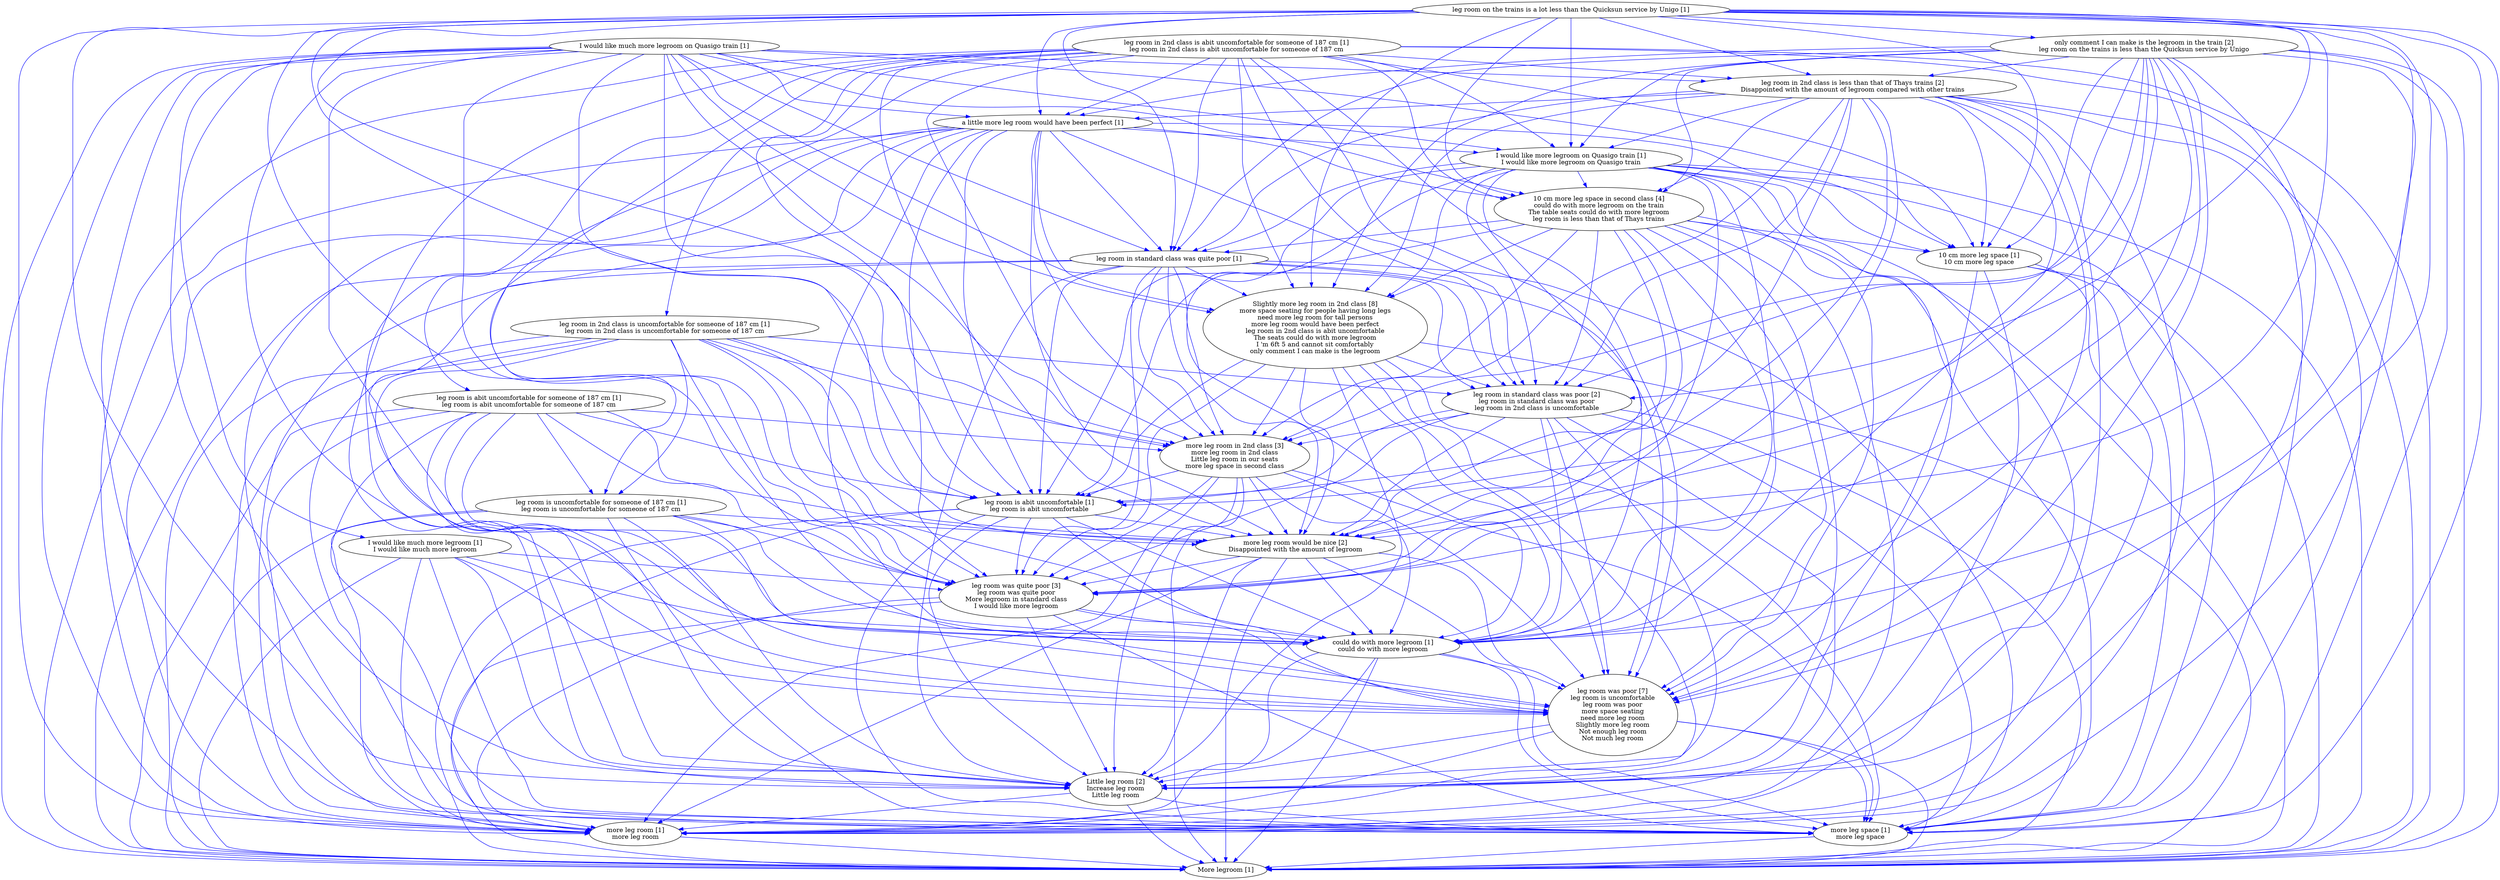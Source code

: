 digraph collapsedGraph {
"more leg room would be nice [2]\nDisappointed with the amount of legroom""more leg room in 2nd class [3]\nmore leg room in 2nd class\nLittle leg room in our seats\nmore leg space in second class""leg room was quite poor [3]\nleg room was quite poor\nMore legroom in standard class\nI would like more legroom""leg room was poor [7]\nleg room is uncomfortable\nleg room was poor\nmore space seating\nneed more leg room\nSlightly more leg room\nNot enough leg room\nNot much leg room""10 cm more leg space in second class [4]\ncould do with more legroom on the train\nThe table seats could do with more legroom\nleg room is less than that of Thays trains""leg room in standard class was poor [2]\nleg room in standard class was poor\nleg room in 2nd class is uncomfortable""Slightly more leg room in 2nd class [8]\nmore space seating for people having long legs\nneed more leg room for tall persons\nmore leg room would have been perfect\nleg room in 2nd class is abit uncomfortable\nThe seats could do with more legroom\nI 'm 6ft 5 and cannot sit comfortably\nonly comment I can make is the legroom""Little leg room [2]\nIncrease leg room\nLittle leg room""only comment I can make is the legroom in the train [2]\nleg room on the trains is less than the Quicksun service by Unigo""leg room in 2nd class is less than that of Thays trains [2]\nDisappointed with the amount of legroom compared with other trains""more leg space [1]\nmore leg space""10 cm more leg space [1]\n10 cm more leg space""I would like much more legroom on Quasigo train [1]""I would like more legroom on Quasigo train [1]\nI would like more legroom on Quasigo train""I would like much more legroom [1]\nI would like much more legroom""More legroom [1]""more leg room [1]\nmore leg room""a little more leg room would have been perfect [1]""could do with more legroom [1]\ncould do with more legroom""leg room in 2nd class is abit uncomfortable for someone of 187 cm [1]\nleg room in 2nd class is abit uncomfortable for someone of 187 cm""leg room is abit uncomfortable for someone of 187 cm [1]\nleg room is abit uncomfortable for someone of 187 cm""leg room is abit uncomfortable [1]\nleg room is abit uncomfortable""leg room is uncomfortable for someone of 187 cm [1]\nleg room is uncomfortable for someone of 187 cm""leg room in 2nd class is uncomfortable for someone of 187 cm [1]\nleg room in 2nd class is uncomfortable for someone of 187 cm""leg room in standard class was quite poor [1]""leg room on the trains is a lot less than the Quicksun service by Unigo [1]""leg room in standard class was poor [2]\nleg room in standard class was poor\nleg room in 2nd class is uncomfortable" -> "more leg room would be nice [2]\nDisappointed with the amount of legroom" [color=blue]
"leg room in standard class was poor [2]\nleg room in standard class was poor\nleg room in 2nd class is uncomfortable" -> "More legroom [1]" [color=blue]
"leg room was poor [7]\nleg room is uncomfortable\nleg room was poor\nmore space seating\nneed more leg room\nSlightly more leg room\nNot enough leg room\nNot much leg room" -> "Little leg room [2]\nIncrease leg room\nLittle leg room" [color=blue]
"I would like much more legroom [1]\nI would like much more legroom" -> "more leg space [1]\nmore leg space" [color=blue]
"leg room in standard class was poor [2]\nleg room in standard class was poor\nleg room in 2nd class is uncomfortable" -> "more leg room in 2nd class [3]\nmore leg room in 2nd class\nLittle leg room in our seats\nmore leg space in second class" [color=blue]
"leg room in standard class was poor [2]\nleg room in standard class was poor\nleg room in 2nd class is uncomfortable" -> "more leg room [1]\nmore leg room" [color=blue]
"leg room in 2nd class is less than that of Thays trains [2]\nDisappointed with the amount of legroom compared with other trains" -> "leg room in standard class was poor [2]\nleg room in standard class was poor\nleg room in 2nd class is uncomfortable" [color=blue]
"leg room in 2nd class is less than that of Thays trains [2]\nDisappointed with the amount of legroom compared with other trains" -> "more leg space [1]\nmore leg space" [color=blue]
"leg room in standard class was poor [2]\nleg room in standard class was poor\nleg room in 2nd class is uncomfortable" -> "Little leg room [2]\nIncrease leg room\nLittle leg room" [color=blue]
"more leg room would be nice [2]\nDisappointed with the amount of legroom" -> "leg room was quite poor [3]\nleg room was quite poor\nMore legroom in standard class\nI would like more legroom" [color=blue]
"I would like much more legroom [1]\nI would like much more legroom" -> "Little leg room [2]\nIncrease leg room\nLittle leg room" [color=blue]
"I would like much more legroom [1]\nI would like much more legroom" -> "More legroom [1]" [color=blue]
"leg room in standard class was poor [2]\nleg room in standard class was poor\nleg room in 2nd class is uncomfortable" -> "more leg space [1]\nmore leg space" [color=blue]
"more leg room would be nice [2]\nDisappointed with the amount of legroom" -> "could do with more legroom [1]\ncould do with more legroom" [color=blue]
"I would like much more legroom [1]\nI would like much more legroom" -> "more leg room [1]\nmore leg room" [color=blue]
"leg room in standard class was quite poor [1]" -> "leg room was quite poor [3]\nleg room was quite poor\nMore legroom in standard class\nI would like more legroom" [color=blue]
"leg room in standard class was quite poor [1]" -> "leg room is abit uncomfortable [1]\nleg room is abit uncomfortable" [color=blue]
"leg room in standard class was quite poor [1]" -> "could do with more legroom [1]\ncould do with more legroom" [color=blue]
"leg room in standard class was quite poor [1]" -> "more leg room in 2nd class [3]\nmore leg room in 2nd class\nLittle leg room in our seats\nmore leg space in second class" [color=blue]
"leg room in standard class was quite poor [1]" -> "Slightly more leg room in 2nd class [8]\nmore space seating for people having long legs\nneed more leg room for tall persons\nmore leg room would have been perfect\nleg room in 2nd class is abit uncomfortable\nThe seats could do with more legroom\nI 'm 6ft 5 and cannot sit comfortably\nonly comment I can make is the legroom" [color=blue]
"leg room was quite poor [3]\nleg room was quite poor\nMore legroom in standard class\nI would like more legroom" -> "more leg space [1]\nmore leg space" [color=blue]
"leg room was quite poor [3]\nleg room was quite poor\nMore legroom in standard class\nI would like more legroom" -> "more leg room [1]\nmore leg room" [color=blue]
"leg room was quite poor [3]\nleg room was quite poor\nMore legroom in standard class\nI would like more legroom" -> "Little leg room [2]\nIncrease leg room\nLittle leg room" [color=blue]
"leg room in 2nd class is less than that of Thays trains [2]\nDisappointed with the amount of legroom compared with other trains" -> "more leg room in 2nd class [3]\nmore leg room in 2nd class\nLittle leg room in our seats\nmore leg space in second class" [color=blue]
"leg room in 2nd class is less than that of Thays trains [2]\nDisappointed with the amount of legroom compared with other trains" -> "leg room is abit uncomfortable [1]\nleg room is abit uncomfortable" [color=blue]
"only comment I can make is the legroom in the train [2]\nleg room on the trains is less than the Quicksun service by Unigo" -> "leg room was quite poor [3]\nleg room was quite poor\nMore legroom in standard class\nI would like more legroom" [color=blue]
"only comment I can make is the legroom in the train [2]\nleg room on the trains is less than the Quicksun service by Unigo" -> "could do with more legroom [1]\ncould do with more legroom" [color=blue]
"only comment I can make is the legroom in the train [2]\nleg room on the trains is less than the Quicksun service by Unigo" -> "more leg room in 2nd class [3]\nmore leg room in 2nd class\nLittle leg room in our seats\nmore leg space in second class" [color=blue]
"only comment I can make is the legroom in the train [2]\nleg room on the trains is less than the Quicksun service by Unigo" -> "Slightly more leg room in 2nd class [8]\nmore space seating for people having long legs\nneed more leg room for tall persons\nmore leg room would have been perfect\nleg room in 2nd class is abit uncomfortable\nThe seats could do with more legroom\nI 'm 6ft 5 and cannot sit comfortably\nonly comment I can make is the legroom" [color=blue]
"leg room in 2nd class is abit uncomfortable for someone of 187 cm [1]\nleg room in 2nd class is abit uncomfortable for someone of 187 cm" -> "Slightly more leg room in 2nd class [8]\nmore space seating for people having long legs\nneed more leg room for tall persons\nmore leg room would have been perfect\nleg room in 2nd class is abit uncomfortable\nThe seats could do with more legroom\nI 'm 6ft 5 and cannot sit comfortably\nonly comment I can make is the legroom" [color=blue]
"leg room in 2nd class is abit uncomfortable for someone of 187 cm [1]\nleg room in 2nd class is abit uncomfortable for someone of 187 cm" -> "could do with more legroom [1]\ncould do with more legroom" [color=blue]
"a little more leg room would have been perfect [1]" -> "leg room was poor [7]\nleg room is uncomfortable\nleg room was poor\nmore space seating\nneed more leg room\nSlightly more leg room\nNot enough leg room\nNot much leg room" [color=blue]
"leg room in 2nd class is abit uncomfortable for someone of 187 cm [1]\nleg room in 2nd class is abit uncomfortable for someone of 187 cm" -> "leg room was quite poor [3]\nleg room was quite poor\nMore legroom in standard class\nI would like more legroom" [color=blue]
"a little more leg room would have been perfect [1]" -> "Slightly more leg room in 2nd class [8]\nmore space seating for people having long legs\nneed more leg room for tall persons\nmore leg room would have been perfect\nleg room in 2nd class is abit uncomfortable\nThe seats could do with more legroom\nI 'm 6ft 5 and cannot sit comfortably\nonly comment I can make is the legroom" [color=blue]
"leg room in 2nd class is abit uncomfortable for someone of 187 cm [1]\nleg room in 2nd class is abit uncomfortable for someone of 187 cm" -> "10 cm more leg space in second class [4]\ncould do with more legroom on the train\nThe table seats could do with more legroom\nleg room is less than that of Thays trains" [color=blue]
"leg room was quite poor [3]\nleg room was quite poor\nMore legroom in standard class\nI would like more legroom" -> "leg room was poor [7]\nleg room is uncomfortable\nleg room was poor\nmore space seating\nneed more leg room\nSlightly more leg room\nNot enough leg room\nNot much leg room" [color=blue]
"a little more leg room would have been perfect [1]" -> "leg room in standard class was quite poor [1]" [color=blue]
"more leg room in 2nd class [3]\nmore leg room in 2nd class\nLittle leg room in our seats\nmore leg space in second class" -> "Little leg room [2]\nIncrease leg room\nLittle leg room" [color=blue]
"more leg room in 2nd class [3]\nmore leg room in 2nd class\nLittle leg room in our seats\nmore leg space in second class" -> "more leg room [1]\nmore leg room" [color=blue]
"I would like more legroom on Quasigo train [1]\nI would like more legroom on Quasigo train" -> "more leg space [1]\nmore leg space" [color=blue]
"I would like more legroom on Quasigo train [1]\nI would like more legroom on Quasigo train" -> "leg room in standard class was poor [2]\nleg room in standard class was poor\nleg room in 2nd class is uncomfortable" [color=blue]
"a little more leg room would have been perfect [1]" -> "leg room in standard class was poor [2]\nleg room in standard class was poor\nleg room in 2nd class is uncomfortable" [color=blue]
"a little more leg room would have been perfect [1]" -> "more leg room would be nice [2]\nDisappointed with the amount of legroom" [color=blue]
"I would like more legroom on Quasigo train [1]\nI would like more legroom on Quasigo train" -> "Slightly more leg room in 2nd class [8]\nmore space seating for people having long legs\nneed more leg room for tall persons\nmore leg room would have been perfect\nleg room in 2nd class is abit uncomfortable\nThe seats could do with more legroom\nI 'm 6ft 5 and cannot sit comfortably\nonly comment I can make is the legroom" [color=blue]
"I would like more legroom on Quasigo train [1]\nI would like more legroom on Quasigo train" -> "More legroom [1]" [color=blue]
"I would like more legroom on Quasigo train [1]\nI would like more legroom on Quasigo train" -> "Little leg room [2]\nIncrease leg room\nLittle leg room" [color=blue]
"I would like more legroom on Quasigo train [1]\nI would like more legroom on Quasigo train" -> "more leg room [1]\nmore leg room" [color=blue]
"I would like much more legroom [1]\nI would like much more legroom" -> "leg room was quite poor [3]\nleg room was quite poor\nMore legroom in standard class\nI would like more legroom" [color=blue]
"Little leg room [2]\nIncrease leg room\nLittle leg room" -> "More legroom [1]" [color=blue]
"a little more leg room would have been perfect [1]" -> "10 cm more leg space in second class [4]\ncould do with more legroom on the train\nThe table seats could do with more legroom\nleg room is less than that of Thays trains" [color=blue]
"Little leg room [2]\nIncrease leg room\nLittle leg room" -> "more leg room [1]\nmore leg room" [color=blue]
"I would like more legroom on Quasigo train [1]\nI would like more legroom on Quasigo train" -> "leg room was quite poor [3]\nleg room was quite poor\nMore legroom in standard class\nI would like more legroom" [color=blue]
"I would like more legroom on Quasigo train [1]\nI would like more legroom on Quasigo train" -> "more leg room would be nice [2]\nDisappointed with the amount of legroom" [color=blue]
"I would like much more legroom [1]\nI would like much more legroom" -> "leg room was poor [7]\nleg room is uncomfortable\nleg room was poor\nmore space seating\nneed more leg room\nSlightly more leg room\nNot enough leg room\nNot much leg room" [color=blue]
"a little more leg room would have been perfect [1]" -> "more leg space [1]\nmore leg space" [color=blue]
"I would like more legroom on Quasigo train [1]\nI would like more legroom on Quasigo train" -> "10 cm more leg space in second class [4]\ncould do with more legroom on the train\nThe table seats could do with more legroom\nleg room is less than that of Thays trains" [color=blue]
"I would like more legroom on Quasigo train [1]\nI would like more legroom on Quasigo train" -> "more leg room in 2nd class [3]\nmore leg room in 2nd class\nLittle leg room in our seats\nmore leg space in second class" [color=blue]
"10 cm more leg space in second class [4]\ncould do with more legroom on the train\nThe table seats could do with more legroom\nleg room is less than that of Thays trains" -> "Slightly more leg room in 2nd class [8]\nmore space seating for people having long legs\nneed more leg room for tall persons\nmore leg room would have been perfect\nleg room in 2nd class is abit uncomfortable\nThe seats could do with more legroom\nI 'm 6ft 5 and cannot sit comfortably\nonly comment I can make is the legroom" [color=blue]
"10 cm more leg space in second class [4]\ncould do with more legroom on the train\nThe table seats could do with more legroom\nleg room is less than that of Thays trains" -> "could do with more legroom [1]\ncould do with more legroom" [color=blue]
"a little more leg room would have been perfect [1]" -> "Little leg room [2]\nIncrease leg room\nLittle leg room" [color=blue]
"a little more leg room would have been perfect [1]" -> "More legroom [1]" [color=blue]
"a little more leg room would have been perfect [1]" -> "more leg room [1]\nmore leg room" [color=blue]
"I would like more legroom on Quasigo train [1]\nI would like more legroom on Quasigo train" -> "leg room was poor [7]\nleg room is uncomfortable\nleg room was poor\nmore space seating\nneed more leg room\nSlightly more leg room\nNot enough leg room\nNot much leg room" [color=blue]
"a little more leg room would have been perfect [1]" -> "leg room was quite poor [3]\nleg room was quite poor\nMore legroom in standard class\nI would like more legroom" [color=blue]
"I would like more legroom on Quasigo train [1]\nI would like more legroom on Quasigo train" -> "leg room in standard class was quite poor [1]" [color=blue]
"a little more leg room would have been perfect [1]" -> "I would like more legroom on Quasigo train [1]\nI would like more legroom on Quasigo train" [color=blue]
"more leg room in 2nd class [3]\nmore leg room in 2nd class\nLittle leg room in our seats\nmore leg space in second class" -> "more leg space [1]\nmore leg space" [color=blue]
"leg room was quite poor [3]\nleg room was quite poor\nMore legroom in standard class\nI would like more legroom" -> "could do with more legroom [1]\ncould do with more legroom" [color=blue]
"leg room on the trains is a lot less than the Quicksun service by Unigo [1]" -> "10 cm more leg space in second class [4]\ncould do with more legroom on the train\nThe table seats could do with more legroom\nleg room is less than that of Thays trains" [color=blue]
"leg room in 2nd class is uncomfortable for someone of 187 cm [1]\nleg room in 2nd class is uncomfortable for someone of 187 cm" -> "could do with more legroom [1]\ncould do with more legroom" [color=blue]
"could do with more legroom [1]\ncould do with more legroom" -> "Little leg room [2]\nIncrease leg room\nLittle leg room" [color=blue]
"leg room on the trains is a lot less than the Quicksun service by Unigo [1]" -> "Slightly more leg room in 2nd class [8]\nmore space seating for people having long legs\nneed more leg room for tall persons\nmore leg room would have been perfect\nleg room in 2nd class is abit uncomfortable\nThe seats could do with more legroom\nI 'm 6ft 5 and cannot sit comfortably\nonly comment I can make is the legroom" [color=blue]
"could do with more legroom [1]\ncould do with more legroom" -> "leg room was poor [7]\nleg room is uncomfortable\nleg room was poor\nmore space seating\nneed more leg room\nSlightly more leg room\nNot enough leg room\nNot much leg room" [color=blue]
"leg room in 2nd class is uncomfortable for someone of 187 cm [1]\nleg room in 2nd class is uncomfortable for someone of 187 cm" -> "leg room was quite poor [3]\nleg room was quite poor\nMore legroom in standard class\nI would like more legroom" [color=blue]
"leg room on the trains is a lot less than the Quicksun service by Unigo [1]" -> "leg room was poor [7]\nleg room is uncomfortable\nleg room was poor\nmore space seating\nneed more leg room\nSlightly more leg room\nNot enough leg room\nNot much leg room" [color=blue]
"leg room on the trains is a lot less than the Quicksun service by Unigo [1]" -> "Little leg room [2]\nIncrease leg room\nLittle leg room" [color=blue]
"leg room on the trains is a lot less than the Quicksun service by Unigo [1]" -> "only comment I can make is the legroom in the train [2]\nleg room on the trains is less than the Quicksun service by Unigo" [color=blue]
"leg room on the trains is a lot less than the Quicksun service by Unigo [1]" -> "leg room in standard class was quite poor [1]" [color=blue]
"10 cm more leg space [1]\n10 cm more leg space" -> "more leg room [1]\nmore leg room" [color=blue]
"leg room is uncomfortable for someone of 187 cm [1]\nleg room is uncomfortable for someone of 187 cm" -> "leg room was quite poor [3]\nleg room was quite poor\nMore legroom in standard class\nI would like more legroom" [color=blue]
"leg room on the trains is a lot less than the Quicksun service by Unigo [1]" -> "more leg room [1]\nmore leg room" [color=blue]
"leg room on the trains is a lot less than the Quicksun service by Unigo [1]" -> "I would like more legroom on Quasigo train [1]\nI would like more legroom on Quasigo train" [color=blue]
"10 cm more leg space [1]\n10 cm more leg space" -> "More legroom [1]" [color=blue]
"leg room is uncomfortable for someone of 187 cm [1]\nleg room is uncomfortable for someone of 187 cm" -> "could do with more legroom [1]\ncould do with more legroom" [color=blue]
"10 cm more leg space [1]\n10 cm more leg space" -> "Little leg room [2]\nIncrease leg room\nLittle leg room" [color=blue]
"leg room on the trains is a lot less than the Quicksun service by Unigo [1]" -> "More legroom [1]" [color=blue]
"leg room on the trains is a lot less than the Quicksun service by Unigo [1]" -> "leg room was quite poor [3]\nleg room was quite poor\nMore legroom in standard class\nI would like more legroom" [color=blue]
"leg room on the trains is a lot less than the Quicksun service by Unigo [1]" -> "leg room in 2nd class is less than that of Thays trains [2]\nDisappointed with the amount of legroom compared with other trains" [color=blue]
"leg room on the trains is a lot less than the Quicksun service by Unigo [1]" -> "a little more leg room would have been perfect [1]" [color=blue]
"leg room on the trains is a lot less than the Quicksun service by Unigo [1]" -> "more leg room would be nice [2]\nDisappointed with the amount of legroom" [color=blue]
"leg room was poor [7]\nleg room is uncomfortable\nleg room was poor\nmore space seating\nneed more leg room\nSlightly more leg room\nNot enough leg room\nNot much leg room" -> "more leg room [1]\nmore leg room" [color=blue]
"leg room on the trains is a lot less than the Quicksun service by Unigo [1]" -> "leg room in standard class was poor [2]\nleg room in standard class was poor\nleg room in 2nd class is uncomfortable" [color=blue]
"leg room on the trains is a lot less than the Quicksun service by Unigo [1]" -> "more leg space [1]\nmore leg space" [color=blue]
"leg room was poor [7]\nleg room is uncomfortable\nleg room was poor\nmore space seating\nneed more leg room\nSlightly more leg room\nNot enough leg room\nNot much leg room" -> "more leg space [1]\nmore leg space" [color=blue]
"leg room is uncomfortable for someone of 187 cm [1]\nleg room is uncomfortable for someone of 187 cm" -> "more leg space [1]\nmore leg space" [color=blue]
"more leg room [1]\nmore leg room" -> "More legroom [1]" [color=blue]
"leg room in standard class was quite poor [1]" -> "more leg room would be nice [2]\nDisappointed with the amount of legroom" [color=blue]
"leg room in 2nd class is uncomfortable for someone of 187 cm [1]\nleg room in 2nd class is uncomfortable for someone of 187 cm" -> "more leg space [1]\nmore leg space" [color=blue]
"leg room is uncomfortable for someone of 187 cm [1]\nleg room is uncomfortable for someone of 187 cm" -> "more leg room would be nice [2]\nDisappointed with the amount of legroom" [color=blue]
"10 cm more leg space [1]\n10 cm more leg space" -> "leg room was poor [7]\nleg room is uncomfortable\nleg room was poor\nmore space seating\nneed more leg room\nSlightly more leg room\nNot enough leg room\nNot much leg room" [color=blue]
"leg room in 2nd class is uncomfortable for someone of 187 cm [1]\nleg room in 2nd class is uncomfortable for someone of 187 cm" -> "more leg room [1]\nmore leg room" [color=blue]
"leg room in 2nd class is uncomfortable for someone of 187 cm [1]\nleg room in 2nd class is uncomfortable for someone of 187 cm" -> "Little leg room [2]\nIncrease leg room\nLittle leg room" [color=blue]
"leg room in 2nd class is uncomfortable for someone of 187 cm [1]\nleg room in 2nd class is uncomfortable for someone of 187 cm" -> "More legroom [1]" [color=blue]
"leg room is uncomfortable for someone of 187 cm [1]\nleg room is uncomfortable for someone of 187 cm" -> "Little leg room [2]\nIncrease leg room\nLittle leg room" [color=blue]
"leg room is uncomfortable for someone of 187 cm [1]\nleg room is uncomfortable for someone of 187 cm" -> "More legroom [1]" [color=blue]
"Slightly more leg room in 2nd class [8]\nmore space seating for people having long legs\nneed more leg room for tall persons\nmore leg room would have been perfect\nleg room in 2nd class is abit uncomfortable\nThe seats could do with more legroom\nI 'm 6ft 5 and cannot sit comfortably\nonly comment I can make is the legroom" -> "more leg room in 2nd class [3]\nmore leg room in 2nd class\nLittle leg room in our seats\nmore leg space in second class" [color=blue]
"leg room is uncomfortable for someone of 187 cm [1]\nleg room is uncomfortable for someone of 187 cm" -> "more leg room [1]\nmore leg room" [color=blue]
"leg room in 2nd class is uncomfortable for someone of 187 cm [1]\nleg room in 2nd class is uncomfortable for someone of 187 cm" -> "more leg room would be nice [2]\nDisappointed with the amount of legroom" [color=blue]
"leg room in standard class was quite poor [1]" -> "Little leg room [2]\nIncrease leg room\nLittle leg room" [color=blue]
"leg room in standard class was quite poor [1]" -> "leg room was poor [7]\nleg room is uncomfortable\nleg room was poor\nmore space seating\nneed more leg room\nSlightly more leg room\nNot enough leg room\nNot much leg room" [color=blue]
"leg room in 2nd class is less than that of Thays trains [2]\nDisappointed with the amount of legroom compared with other trains" -> "more leg room [1]\nmore leg room" [color=blue]
"leg room in 2nd class is less than that of Thays trains [2]\nDisappointed with the amount of legroom compared with other trains" -> "Little leg room [2]\nIncrease leg room\nLittle leg room" [color=blue]
"leg room is uncomfortable for someone of 187 cm [1]\nleg room is uncomfortable for someone of 187 cm" -> "leg room was poor [7]\nleg room is uncomfortable\nleg room was poor\nmore space seating\nneed more leg room\nSlightly more leg room\nNot enough leg room\nNot much leg room" [color=blue]
"leg room in 2nd class is less than that of Thays trains [2]\nDisappointed with the amount of legroom compared with other trains" -> "I would like more legroom on Quasigo train [1]\nI would like more legroom on Quasigo train" [color=blue]
"leg room in 2nd class is less than that of Thays trains [2]\nDisappointed with the amount of legroom compared with other trains" -> "more leg room would be nice [2]\nDisappointed with the amount of legroom" [color=blue]
"could do with more legroom [1]\ncould do with more legroom" -> "More legroom [1]" [color=blue]
"could do with more legroom [1]\ncould do with more legroom" -> "more leg room [1]\nmore leg room" [color=blue]
"leg room in 2nd class is less than that of Thays trains [2]\nDisappointed with the amount of legroom compared with other trains" -> "10 cm more leg space in second class [4]\ncould do with more legroom on the train\nThe table seats could do with more legroom\nleg room is less than that of Thays trains" [color=blue]
"leg room in standard class was quite poor [1]" -> "more leg room [1]\nmore leg room" [color=blue]
"10 cm more leg space in second class [4]\ncould do with more legroom on the train\nThe table seats could do with more legroom\nleg room is less than that of Thays trains" -> "More legroom [1]" [color=blue]
"leg room in standard class was quite poor [1]" -> "More legroom [1]" [color=blue]
"could do with more legroom [1]\ncould do with more legroom" -> "more leg space [1]\nmore leg space" [color=blue]
"leg room in 2nd class is less than that of Thays trains [2]\nDisappointed with the amount of legroom compared with other trains" -> "leg room in standard class was quite poor [1]" [color=blue]
"leg room in standard class was quite poor [1]" -> "more leg space [1]\nmore leg space" [color=blue]
"leg room in standard class was quite poor [1]" -> "leg room in standard class was poor [2]\nleg room in standard class was poor\nleg room in 2nd class is uncomfortable" [color=blue]
"more leg room in 2nd class [3]\nmore leg room in 2nd class\nLittle leg room in our seats\nmore leg space in second class" -> "leg room is abit uncomfortable [1]\nleg room is abit uncomfortable" [color=blue]
"Slightly more leg room in 2nd class [8]\nmore space seating for people having long legs\nneed more leg room for tall persons\nmore leg room would have been perfect\nleg room in 2nd class is abit uncomfortable\nThe seats could do with more legroom\nI 'm 6ft 5 and cannot sit comfortably\nonly comment I can make is the legroom" -> "could do with more legroom [1]\ncould do with more legroom" [color=blue]
"leg room in 2nd class is uncomfortable for someone of 187 cm [1]\nleg room in 2nd class is uncomfortable for someone of 187 cm" -> "leg room was poor [7]\nleg room is uncomfortable\nleg room was poor\nmore space seating\nneed more leg room\nSlightly more leg room\nNot enough leg room\nNot much leg room" [color=blue]
"10 cm more leg space in second class [4]\ncould do with more legroom on the train\nThe table seats could do with more legroom\nleg room is less than that of Thays trains" -> "more leg space [1]\nmore leg space" [color=blue]
"leg room in 2nd class is less than that of Thays trains [2]\nDisappointed with the amount of legroom compared with other trains" -> "Slightly more leg room in 2nd class [8]\nmore space seating for people having long legs\nneed more leg room for tall persons\nmore leg room would have been perfect\nleg room in 2nd class is abit uncomfortable\nThe seats could do with more legroom\nI 'm 6ft 5 and cannot sit comfortably\nonly comment I can make is the legroom" [color=blue]
"10 cm more leg space in second class [4]\ncould do with more legroom on the train\nThe table seats could do with more legroom\nleg room is less than that of Thays trains" -> "more leg room [1]\nmore leg room" [color=blue]
"leg room in 2nd class is less than that of Thays trains [2]\nDisappointed with the amount of legroom compared with other trains" -> "leg room was quite poor [3]\nleg room was quite poor\nMore legroom in standard class\nI would like more legroom" [color=blue]
"10 cm more leg space in second class [4]\ncould do with more legroom on the train\nThe table seats could do with more legroom\nleg room is less than that of Thays trains" -> "more leg room would be nice [2]\nDisappointed with the amount of legroom" [color=blue]
"leg room is abit uncomfortable for someone of 187 cm [1]\nleg room is abit uncomfortable for someone of 187 cm" -> "leg room was poor [7]\nleg room is uncomfortable\nleg room was poor\nmore space seating\nneed more leg room\nSlightly more leg room\nNot enough leg room\nNot much leg room" [color=blue]
"leg room is abit uncomfortable for someone of 187 cm [1]\nleg room is abit uncomfortable for someone of 187 cm" -> "Little leg room [2]\nIncrease leg room\nLittle leg room" [color=blue]
"leg room in 2nd class is less than that of Thays trains [2]\nDisappointed with the amount of legroom compared with other trains" -> "could do with more legroom [1]\ncould do with more legroom" [color=blue]
"leg room is abit uncomfortable [1]\nleg room is abit uncomfortable" -> "leg room was quite poor [3]\nleg room was quite poor\nMore legroom in standard class\nI would like more legroom" [color=blue]
"leg room is abit uncomfortable for someone of 187 cm [1]\nleg room is abit uncomfortable for someone of 187 cm" -> "could do with more legroom [1]\ncould do with more legroom" [color=blue]
"leg room is abit uncomfortable for someone of 187 cm [1]\nleg room is abit uncomfortable for someone of 187 cm" -> "more leg room in 2nd class [3]\nmore leg room in 2nd class\nLittle leg room in our seats\nmore leg space in second class" [color=blue]
"leg room is abit uncomfortable for someone of 187 cm [1]\nleg room is abit uncomfortable for someone of 187 cm" -> "leg room was quite poor [3]\nleg room was quite poor\nMore legroom in standard class\nI would like more legroom" [color=blue]
"leg room is abit uncomfortable [1]\nleg room is abit uncomfortable" -> "leg room was poor [7]\nleg room is uncomfortable\nleg room was poor\nmore space seating\nneed more leg room\nSlightly more leg room\nNot enough leg room\nNot much leg room" [color=blue]
"leg room is abit uncomfortable [1]\nleg room is abit uncomfortable" -> "could do with more legroom [1]\ncould do with more legroom" [color=blue]
"Slightly more leg room in 2nd class [8]\nmore space seating for people having long legs\nneed more leg room for tall persons\nmore leg room would have been perfect\nleg room in 2nd class is abit uncomfortable\nThe seats could do with more legroom\nI 'm 6ft 5 and cannot sit comfortably\nonly comment I can make is the legroom" -> "leg room is abit uncomfortable [1]\nleg room is abit uncomfortable" [color=blue]
"Slightly more leg room in 2nd class [8]\nmore space seating for people having long legs\nneed more leg room for tall persons\nmore leg room would have been perfect\nleg room in 2nd class is abit uncomfortable\nThe seats could do with more legroom\nI 'm 6ft 5 and cannot sit comfortably\nonly comment I can make is the legroom" -> "leg room was poor [7]\nleg room is uncomfortable\nleg room was poor\nmore space seating\nneed more leg room\nSlightly more leg room\nNot enough leg room\nNot much leg room" [color=blue]
"leg room is abit uncomfortable for someone of 187 cm [1]\nleg room is abit uncomfortable for someone of 187 cm" -> "more leg room would be nice [2]\nDisappointed with the amount of legroom" [color=blue]
"a little more leg room would have been perfect [1]" -> "could do with more legroom [1]\ncould do with more legroom" [color=blue]
"a little more leg room would have been perfect [1]" -> "leg room is abit uncomfortable [1]\nleg room is abit uncomfortable" [color=blue]
"a little more leg room would have been perfect [1]" -> "more leg room in 2nd class [3]\nmore leg room in 2nd class\nLittle leg room in our seats\nmore leg space in second class" [color=blue]
"only comment I can make is the legroom in the train [2]\nleg room on the trains is less than the Quicksun service by Unigo" -> "10 cm more leg space in second class [4]\ncould do with more legroom on the train\nThe table seats could do with more legroom\nleg room is less than that of Thays trains" [color=blue]
"Slightly more leg room in 2nd class [8]\nmore space seating for people having long legs\nneed more leg room for tall persons\nmore leg room would have been perfect\nleg room in 2nd class is abit uncomfortable\nThe seats could do with more legroom\nI 'm 6ft 5 and cannot sit comfortably\nonly comment I can make is the legroom" -> "more leg space [1]\nmore leg space" [color=blue]
"only comment I can make is the legroom in the train [2]\nleg room on the trains is less than the Quicksun service by Unigo" -> "leg room was poor [7]\nleg room is uncomfortable\nleg room was poor\nmore space seating\nneed more leg room\nSlightly more leg room\nNot enough leg room\nNot much leg room" [color=blue]
"Slightly more leg room in 2nd class [8]\nmore space seating for people having long legs\nneed more leg room for tall persons\nmore leg room would have been perfect\nleg room in 2nd class is abit uncomfortable\nThe seats could do with more legroom\nI 'm 6ft 5 and cannot sit comfortably\nonly comment I can make is the legroom" -> "more leg room would be nice [2]\nDisappointed with the amount of legroom" [color=blue]
"I would like much more legroom [1]\nI would like much more legroom" -> "could do with more legroom [1]\ncould do with more legroom" [color=blue]
"10 cm more leg space in second class [4]\ncould do with more legroom on the train\nThe table seats could do with more legroom\nleg room is less than that of Thays trains" -> "leg room was poor [7]\nleg room is uncomfortable\nleg room was poor\nmore space seating\nneed more leg room\nSlightly more leg room\nNot enough leg room\nNot much leg room" [color=blue]
"10 cm more leg space in second class [4]\ncould do with more legroom on the train\nThe table seats could do with more legroom\nleg room is less than that of Thays trains" -> "Little leg room [2]\nIncrease leg room\nLittle leg room" [color=blue]
"10 cm more leg space in second class [4]\ncould do with more legroom on the train\nThe table seats could do with more legroom\nleg room is less than that of Thays trains" -> "leg room in standard class was quite poor [1]" [color=blue]
"only comment I can make is the legroom in the train [2]\nleg room on the trains is less than the Quicksun service by Unigo" -> "I would like more legroom on Quasigo train [1]\nI would like more legroom on Quasigo train" [color=blue]
"only comment I can make is the legroom in the train [2]\nleg room on the trains is less than the Quicksun service by Unigo" -> "leg room in 2nd class is less than that of Thays trains [2]\nDisappointed with the amount of legroom compared with other trains" [color=blue]
"only comment I can make is the legroom in the train [2]\nleg room on the trains is less than the Quicksun service by Unigo" -> "More legroom [1]" [color=blue]
"leg room was quite poor [3]\nleg room was quite poor\nMore legroom in standard class\nI would like more legroom" -> "More legroom [1]" [color=blue]
"only comment I can make is the legroom in the train [2]\nleg room on the trains is less than the Quicksun service by Unigo" -> "more leg room would be nice [2]\nDisappointed with the amount of legroom" [color=blue]
"only comment I can make is the legroom in the train [2]\nleg room on the trains is less than the Quicksun service by Unigo" -> "a little more leg room would have been perfect [1]" [color=blue]
"I would like much more legroom on Quasigo train [1]" -> "more leg space [1]\nmore leg space" [color=blue]
"Slightly more leg room in 2nd class [8]\nmore space seating for people having long legs\nneed more leg room for tall persons\nmore leg room would have been perfect\nleg room in 2nd class is abit uncomfortable\nThe seats could do with more legroom\nI 'm 6ft 5 and cannot sit comfortably\nonly comment I can make is the legroom" -> "leg room in standard class was poor [2]\nleg room in standard class was poor\nleg room in 2nd class is uncomfortable" [color=blue]
"10 cm more leg space in second class [4]\ncould do with more legroom on the train\nThe table seats could do with more legroom\nleg room is less than that of Thays trains" -> "leg room in standard class was poor [2]\nleg room in standard class was poor\nleg room in 2nd class is uncomfortable" [color=blue]
"I would like much more legroom on Quasigo train [1]" -> "leg room in standard class was poor [2]\nleg room in standard class was poor\nleg room in 2nd class is uncomfortable" [color=blue]
"leg room on the trains is a lot less than the Quicksun service by Unigo [1]" -> "could do with more legroom [1]\ncould do with more legroom" [color=blue]
"I would like much more legroom on Quasigo train [1]" -> "more leg room [1]\nmore leg room" [color=blue]
"leg room on the trains is a lot less than the Quicksun service by Unigo [1]" -> "more leg room in 2nd class [3]\nmore leg room in 2nd class\nLittle leg room in our seats\nmore leg space in second class" [color=blue]
"I would like much more legroom on Quasigo train [1]" -> "Little leg room [2]\nIncrease leg room\nLittle leg room" [color=blue]
"leg room on the trains is a lot less than the Quicksun service by Unigo [1]" -> "leg room is abit uncomfortable [1]\nleg room is abit uncomfortable" [color=blue]
"I would like much more legroom on Quasigo train [1]" -> "leg room in 2nd class is less than that of Thays trains [2]\nDisappointed with the amount of legroom compared with other trains" [color=blue]
"leg room in 2nd class is abit uncomfortable for someone of 187 cm [1]\nleg room in 2nd class is abit uncomfortable for someone of 187 cm" -> "more leg space [1]\nmore leg space" [color=blue]
"I would like much more legroom on Quasigo train [1]" -> "Slightly more leg room in 2nd class [8]\nmore space seating for people having long legs\nneed more leg room for tall persons\nmore leg room would have been perfect\nleg room in 2nd class is abit uncomfortable\nThe seats could do with more legroom\nI 'm 6ft 5 and cannot sit comfortably\nonly comment I can make is the legroom" [color=blue]
"I would like much more legroom on Quasigo train [1]" -> "More legroom [1]" [color=blue]
"leg room in 2nd class is less than that of Thays trains [2]\nDisappointed with the amount of legroom compared with other trains" -> "More legroom [1]" [color=blue]
"10 cm more leg space in second class [4]\ncould do with more legroom on the train\nThe table seats could do with more legroom\nleg room is less than that of Thays trains" -> "more leg room in 2nd class [3]\nmore leg room in 2nd class\nLittle leg room in our seats\nmore leg space in second class" [color=blue]
"more leg room would be nice [2]\nDisappointed with the amount of legroom" -> "More legroom [1]" [color=blue]
"I would like much more legroom on Quasigo train [1]" -> "leg room was quite poor [3]\nleg room was quite poor\nMore legroom in standard class\nI would like more legroom" [color=blue]
"Slightly more leg room in 2nd class [8]\nmore space seating for people having long legs\nneed more leg room for tall persons\nmore leg room would have been perfect\nleg room in 2nd class is abit uncomfortable\nThe seats could do with more legroom\nI 'm 6ft 5 and cannot sit comfortably\nonly comment I can make is the legroom" -> "leg room was quite poor [3]\nleg room was quite poor\nMore legroom in standard class\nI would like more legroom" [color=blue]
"I would like much more legroom on Quasigo train [1]" -> "more leg room would be nice [2]\nDisappointed with the amount of legroom" [color=blue]
"I would like much more legroom on Quasigo train [1]" -> "a little more leg room would have been perfect [1]" [color=blue]
"10 cm more leg space in second class [4]\ncould do with more legroom on the train\nThe table seats could do with more legroom\nleg room is less than that of Thays trains" -> "leg room was quite poor [3]\nleg room was quite poor\nMore legroom in standard class\nI would like more legroom" [color=blue]
"leg room in 2nd class is less than that of Thays trains [2]\nDisappointed with the amount of legroom compared with other trains" -> "a little more leg room would have been perfect [1]" [color=blue]
"more leg room would be nice [2]\nDisappointed with the amount of legroom" -> "leg room was poor [7]\nleg room is uncomfortable\nleg room was poor\nmore space seating\nneed more leg room\nSlightly more leg room\nNot enough leg room\nNot much leg room" [color=blue]
"more leg room would be nice [2]\nDisappointed with the amount of legroom" -> "Little leg room [2]\nIncrease leg room\nLittle leg room" [color=blue]
"I would like much more legroom on Quasigo train [1]" -> "more leg room in 2nd class [3]\nmore leg room in 2nd class\nLittle leg room in our seats\nmore leg space in second class" [color=blue]
"I would like much more legroom on Quasigo train [1]" -> "10 cm more leg space in second class [4]\ncould do with more legroom on the train\nThe table seats could do with more legroom\nleg room is less than that of Thays trains" [color=blue]
"Slightly more leg room in 2nd class [8]\nmore space seating for people having long legs\nneed more leg room for tall persons\nmore leg room would have been perfect\nleg room in 2nd class is abit uncomfortable\nThe seats could do with more legroom\nI 'm 6ft 5 and cannot sit comfortably\nonly comment I can make is the legroom" -> "Little leg room [2]\nIncrease leg room\nLittle leg room" [color=blue]
"Slightly more leg room in 2nd class [8]\nmore space seating for people having long legs\nneed more leg room for tall persons\nmore leg room would have been perfect\nleg room in 2nd class is abit uncomfortable\nThe seats could do with more legroom\nI 'm 6ft 5 and cannot sit comfortably\nonly comment I can make is the legroom" -> "more leg room [1]\nmore leg room" [color=blue]
"I would like much more legroom on Quasigo train [1]" -> "leg room in standard class was quite poor [1]" [color=blue]
"leg room in 2nd class is less than that of Thays trains [2]\nDisappointed with the amount of legroom compared with other trains" -> "leg room was poor [7]\nleg room is uncomfortable\nleg room was poor\nmore space seating\nneed more leg room\nSlightly more leg room\nNot enough leg room\nNot much leg room" [color=blue]
"I would like much more legroom on Quasigo train [1]" -> "leg room was poor [7]\nleg room is uncomfortable\nleg room was poor\nmore space seating\nneed more leg room\nSlightly more leg room\nNot enough leg room\nNot much leg room" [color=blue]
"leg room in standard class was poor [2]\nleg room in standard class was poor\nleg room in 2nd class is uncomfortable" -> "could do with more legroom [1]\ncould do with more legroom" [color=blue]
"more leg space [1]\nmore leg space" -> "More legroom [1]" [color=blue]
"more leg room would be nice [2]\nDisappointed with the amount of legroom" -> "more leg space [1]\nmore leg space" [color=blue]
"I would like much more legroom on Quasigo train [1]" -> "leg room is abit uncomfortable [1]\nleg room is abit uncomfortable" [color=blue]
"Slightly more leg room in 2nd class [8]\nmore space seating for people having long legs\nneed more leg room for tall persons\nmore leg room would have been perfect\nleg room in 2nd class is abit uncomfortable\nThe seats could do with more legroom\nI 'm 6ft 5 and cannot sit comfortably\nonly comment I can make is the legroom" -> "More legroom [1]" [color=blue]
"leg room in standard class was poor [2]\nleg room in standard class was poor\nleg room in 2nd class is uncomfortable" -> "leg room was quite poor [3]\nleg room was quite poor\nMore legroom in standard class\nI would like more legroom" [color=blue]
"only comment I can make is the legroom in the train [2]\nleg room on the trains is less than the Quicksun service by Unigo" -> "leg room is abit uncomfortable [1]\nleg room is abit uncomfortable" [color=blue]
"I would like much more legroom on Quasigo train [1]" -> "could do with more legroom [1]\ncould do with more legroom" [color=blue]
"more leg room would be nice [2]\nDisappointed with the amount of legroom" -> "more leg room [1]\nmore leg room" [color=blue]
"only comment I can make is the legroom in the train [2]\nleg room on the trains is less than the Quicksun service by Unigo" -> "more leg room [1]\nmore leg room" [color=blue]
"leg room is abit uncomfortable for someone of 187 cm [1]\nleg room is abit uncomfortable for someone of 187 cm" -> "more leg room [1]\nmore leg room" [color=blue]
"I would like more legroom on Quasigo train [1]\nI would like more legroom on Quasigo train" -> "could do with more legroom [1]\ncould do with more legroom" [color=blue]
"leg room in standard class was poor [2]\nleg room in standard class was poor\nleg room in 2nd class is uncomfortable" -> "leg room was poor [7]\nleg room is uncomfortable\nleg room was poor\nmore space seating\nneed more leg room\nSlightly more leg room\nNot enough leg room\nNot much leg room" [color=blue]
"I would like more legroom on Quasigo train [1]\nI would like more legroom on Quasigo train" -> "leg room is abit uncomfortable [1]\nleg room is abit uncomfortable" [color=blue]
"only comment I can make is the legroom in the train [2]\nleg room on the trains is less than the Quicksun service by Unigo" -> "Little leg room [2]\nIncrease leg room\nLittle leg room" [color=blue]
"leg room is abit uncomfortable for someone of 187 cm [1]\nleg room is abit uncomfortable for someone of 187 cm" -> "More legroom [1]" [color=blue]
"more leg room in 2nd class [3]\nmore leg room in 2nd class\nLittle leg room in our seats\nmore leg space in second class" -> "leg room was quite poor [3]\nleg room was quite poor\nMore legroom in standard class\nI would like more legroom" [color=blue]
"leg room is abit uncomfortable [1]\nleg room is abit uncomfortable" -> "more leg space [1]\nmore leg space" [color=blue]
"only comment I can make is the legroom in the train [2]\nleg room on the trains is less than the Quicksun service by Unigo" -> "leg room in standard class was poor [2]\nleg room in standard class was poor\nleg room in 2nd class is uncomfortable" [color=blue]
"only comment I can make is the legroom in the train [2]\nleg room on the trains is less than the Quicksun service by Unigo" -> "more leg space [1]\nmore leg space" [color=blue]
"leg room is abit uncomfortable for someone of 187 cm [1]\nleg room is abit uncomfortable for someone of 187 cm" -> "more leg space [1]\nmore leg space" [color=blue]
"more leg room in 2nd class [3]\nmore leg room in 2nd class\nLittle leg room in our seats\nmore leg space in second class" -> "More legroom [1]" [color=blue]
"10 cm more leg space in second class [4]\ncould do with more legroom on the train\nThe table seats could do with more legroom\nleg room is less than that of Thays trains" -> "leg room is abit uncomfortable [1]\nleg room is abit uncomfortable" [color=blue]
"leg room is abit uncomfortable [1]\nleg room is abit uncomfortable" -> "more leg room would be nice [2]\nDisappointed with the amount of legroom" [color=blue]
"leg room is abit uncomfortable [1]\nleg room is abit uncomfortable" -> "More legroom [1]" [color=blue]
"leg room is abit uncomfortable [1]\nleg room is abit uncomfortable" -> "more leg room [1]\nmore leg room" [color=blue]
"leg room is abit uncomfortable [1]\nleg room is abit uncomfortable" -> "Little leg room [2]\nIncrease leg room\nLittle leg room" [color=blue]
"leg room was poor [7]\nleg room is uncomfortable\nleg room was poor\nmore space seating\nneed more leg room\nSlightly more leg room\nNot enough leg room\nNot much leg room" -> "More legroom [1]" [color=blue]
"only comment I can make is the legroom in the train [2]\nleg room on the trains is less than the Quicksun service by Unigo" -> "leg room in standard class was quite poor [1]" [color=blue]
"leg room in 2nd class is abit uncomfortable for someone of 187 cm [1]\nleg room in 2nd class is abit uncomfortable for someone of 187 cm" -> "leg room was poor [7]\nleg room is uncomfortable\nleg room was poor\nmore space seating\nneed more leg room\nSlightly more leg room\nNot enough leg room\nNot much leg room" [color=blue]
"leg room in 2nd class is abit uncomfortable for someone of 187 cm [1]\nleg room in 2nd class is abit uncomfortable for someone of 187 cm" -> "Little leg room [2]\nIncrease leg room\nLittle leg room" [color=blue]
"leg room in 2nd class is abit uncomfortable for someone of 187 cm [1]\nleg room in 2nd class is abit uncomfortable for someone of 187 cm" -> "leg room in standard class was quite poor [1]" [color=blue]
"leg room in 2nd class is abit uncomfortable for someone of 187 cm [1]\nleg room in 2nd class is abit uncomfortable for someone of 187 cm" -> "leg room in 2nd class is less than that of Thays trains [2]\nDisappointed with the amount of legroom compared with other trains" [color=blue]
"leg room in 2nd class is abit uncomfortable for someone of 187 cm [1]\nleg room in 2nd class is abit uncomfortable for someone of 187 cm" -> "more leg room [1]\nmore leg room" [color=blue]
"leg room in 2nd class is abit uncomfortable for someone of 187 cm [1]\nleg room in 2nd class is abit uncomfortable for someone of 187 cm" -> "more leg room in 2nd class [3]\nmore leg room in 2nd class\nLittle leg room in our seats\nmore leg space in second class" [color=blue]
"leg room in 2nd class is abit uncomfortable for someone of 187 cm [1]\nleg room in 2nd class is abit uncomfortable for someone of 187 cm" -> "I would like more legroom on Quasigo train [1]\nI would like more legroom on Quasigo train" [color=blue]
"leg room in 2nd class is abit uncomfortable for someone of 187 cm [1]\nleg room in 2nd class is abit uncomfortable for someone of 187 cm" -> "More legroom [1]" [color=blue]
"leg room in 2nd class is abit uncomfortable for someone of 187 cm [1]\nleg room in 2nd class is abit uncomfortable for someone of 187 cm" -> "more leg room would be nice [2]\nDisappointed with the amount of legroom" [color=blue]
"more leg room in 2nd class [3]\nmore leg room in 2nd class\nLittle leg room in our seats\nmore leg space in second class" -> "could do with more legroom [1]\ncould do with more legroom" [color=blue]
"leg room in 2nd class is abit uncomfortable for someone of 187 cm [1]\nleg room in 2nd class is abit uncomfortable for someone of 187 cm" -> "a little more leg room would have been perfect [1]" [color=blue]
"leg room in 2nd class is abit uncomfortable for someone of 187 cm [1]\nleg room in 2nd class is abit uncomfortable for someone of 187 cm" -> "leg room in standard class was poor [2]\nleg room in standard class was poor\nleg room in 2nd class is uncomfortable" [color=blue]
"10 cm more leg space [1]\n10 cm more leg space" -> "more leg space [1]\nmore leg space" [color=blue]
"I would like much more legroom on Quasigo train [1]" -> "I would like more legroom on Quasigo train [1]\nI would like more legroom on Quasigo train" [color=blue]
"I would like much more legroom on Quasigo train [1]" -> "I would like much more legroom [1]\nI would like much more legroom" [color=blue]
"leg room in 2nd class is abit uncomfortable for someone of 187 cm [1]\nleg room in 2nd class is abit uncomfortable for someone of 187 cm" -> "leg room is abit uncomfortable for someone of 187 cm [1]\nleg room is abit uncomfortable for someone of 187 cm" [color=blue]
"leg room is abit uncomfortable for someone of 187 cm [1]\nleg room is abit uncomfortable for someone of 187 cm" -> "leg room is abit uncomfortable [1]\nleg room is abit uncomfortable" [color=blue]
"leg room is abit uncomfortable for someone of 187 cm [1]\nleg room is abit uncomfortable for someone of 187 cm" -> "leg room is uncomfortable for someone of 187 cm [1]\nleg room is uncomfortable for someone of 187 cm" [color=blue]
"leg room in 2nd class is abit uncomfortable for someone of 187 cm [1]\nleg room in 2nd class is abit uncomfortable for someone of 187 cm" -> "leg room in 2nd class is uncomfortable for someone of 187 cm [1]\nleg room in 2nd class is uncomfortable for someone of 187 cm" [color=blue]
"leg room in 2nd class is uncomfortable for someone of 187 cm [1]\nleg room in 2nd class is uncomfortable for someone of 187 cm" -> "leg room is uncomfortable for someone of 187 cm [1]\nleg room is uncomfortable for someone of 187 cm" [color=blue]
"leg room in 2nd class is abit uncomfortable for someone of 187 cm [1]\nleg room in 2nd class is abit uncomfortable for someone of 187 cm" -> "leg room is abit uncomfortable [1]\nleg room is abit uncomfortable" [color=blue]
"leg room in 2nd class is abit uncomfortable for someone of 187 cm [1]\nleg room in 2nd class is abit uncomfortable for someone of 187 cm" -> "leg room is uncomfortable for someone of 187 cm [1]\nleg room is uncomfortable for someone of 187 cm" [color=blue]
"more leg room in 2nd class [3]\nmore leg room in 2nd class\nLittle leg room in our seats\nmore leg space in second class" -> "more leg room would be nice [2]\nDisappointed with the amount of legroom" [color=blue]
"leg room in 2nd class is less than that of Thays trains [2]\nDisappointed with the amount of legroom compared with other trains" -> "10 cm more leg space [1]\n10 cm more leg space" [color=blue]
"I would like much more legroom on Quasigo train [1]" -> "10 cm more leg space [1]\n10 cm more leg space" [color=blue]
"I would like more legroom on Quasigo train [1]\nI would like more legroom on Quasigo train" -> "10 cm more leg space [1]\n10 cm more leg space" [color=blue]
"Little leg room [2]\nIncrease leg room\nLittle leg room" -> "more leg space [1]\nmore leg space" [color=blue]
"more leg room in 2nd class [3]\nmore leg room in 2nd class\nLittle leg room in our seats\nmore leg space in second class" -> "leg room was poor [7]\nleg room is uncomfortable\nleg room was poor\nmore space seating\nneed more leg room\nSlightly more leg room\nNot enough leg room\nNot much leg room" [color=blue]
"10 cm more leg space in second class [4]\ncould do with more legroom on the train\nThe table seats could do with more legroom\nleg room is less than that of Thays trains" -> "10 cm more leg space [1]\n10 cm more leg space" [color=blue]
"a little more leg room would have been perfect [1]" -> "10 cm more leg space [1]\n10 cm more leg space" [color=blue]
"leg room in 2nd class is abit uncomfortable for someone of 187 cm [1]\nleg room in 2nd class is abit uncomfortable for someone of 187 cm" -> "10 cm more leg space [1]\n10 cm more leg space" [color=blue]
"leg room in standard class was poor [2]\nleg room in standard class was poor\nleg room in 2nd class is uncomfortable" -> "leg room is abit uncomfortable [1]\nleg room is abit uncomfortable" [color=blue]
"leg room in 2nd class is uncomfortable for someone of 187 cm [1]\nleg room in 2nd class is uncomfortable for someone of 187 cm" -> "leg room in standard class was poor [2]\nleg room in standard class was poor\nleg room in 2nd class is uncomfortable" [color=blue]
"leg room in 2nd class is uncomfortable for someone of 187 cm [1]\nleg room in 2nd class is uncomfortable for someone of 187 cm" -> "leg room is abit uncomfortable [1]\nleg room is abit uncomfortable" [color=blue]
"leg room in 2nd class is uncomfortable for someone of 187 cm [1]\nleg room in 2nd class is uncomfortable for someone of 187 cm" -> "more leg room in 2nd class [3]\nmore leg room in 2nd class\nLittle leg room in our seats\nmore leg space in second class" [color=blue]
"leg room on the trains is a lot less than the Quicksun service by Unigo [1]" -> "10 cm more leg space [1]\n10 cm more leg space" [color=blue]
"only comment I can make is the legroom in the train [2]\nleg room on the trains is less than the Quicksun service by Unigo" -> "10 cm more leg space [1]\n10 cm more leg space" [color=blue]
}